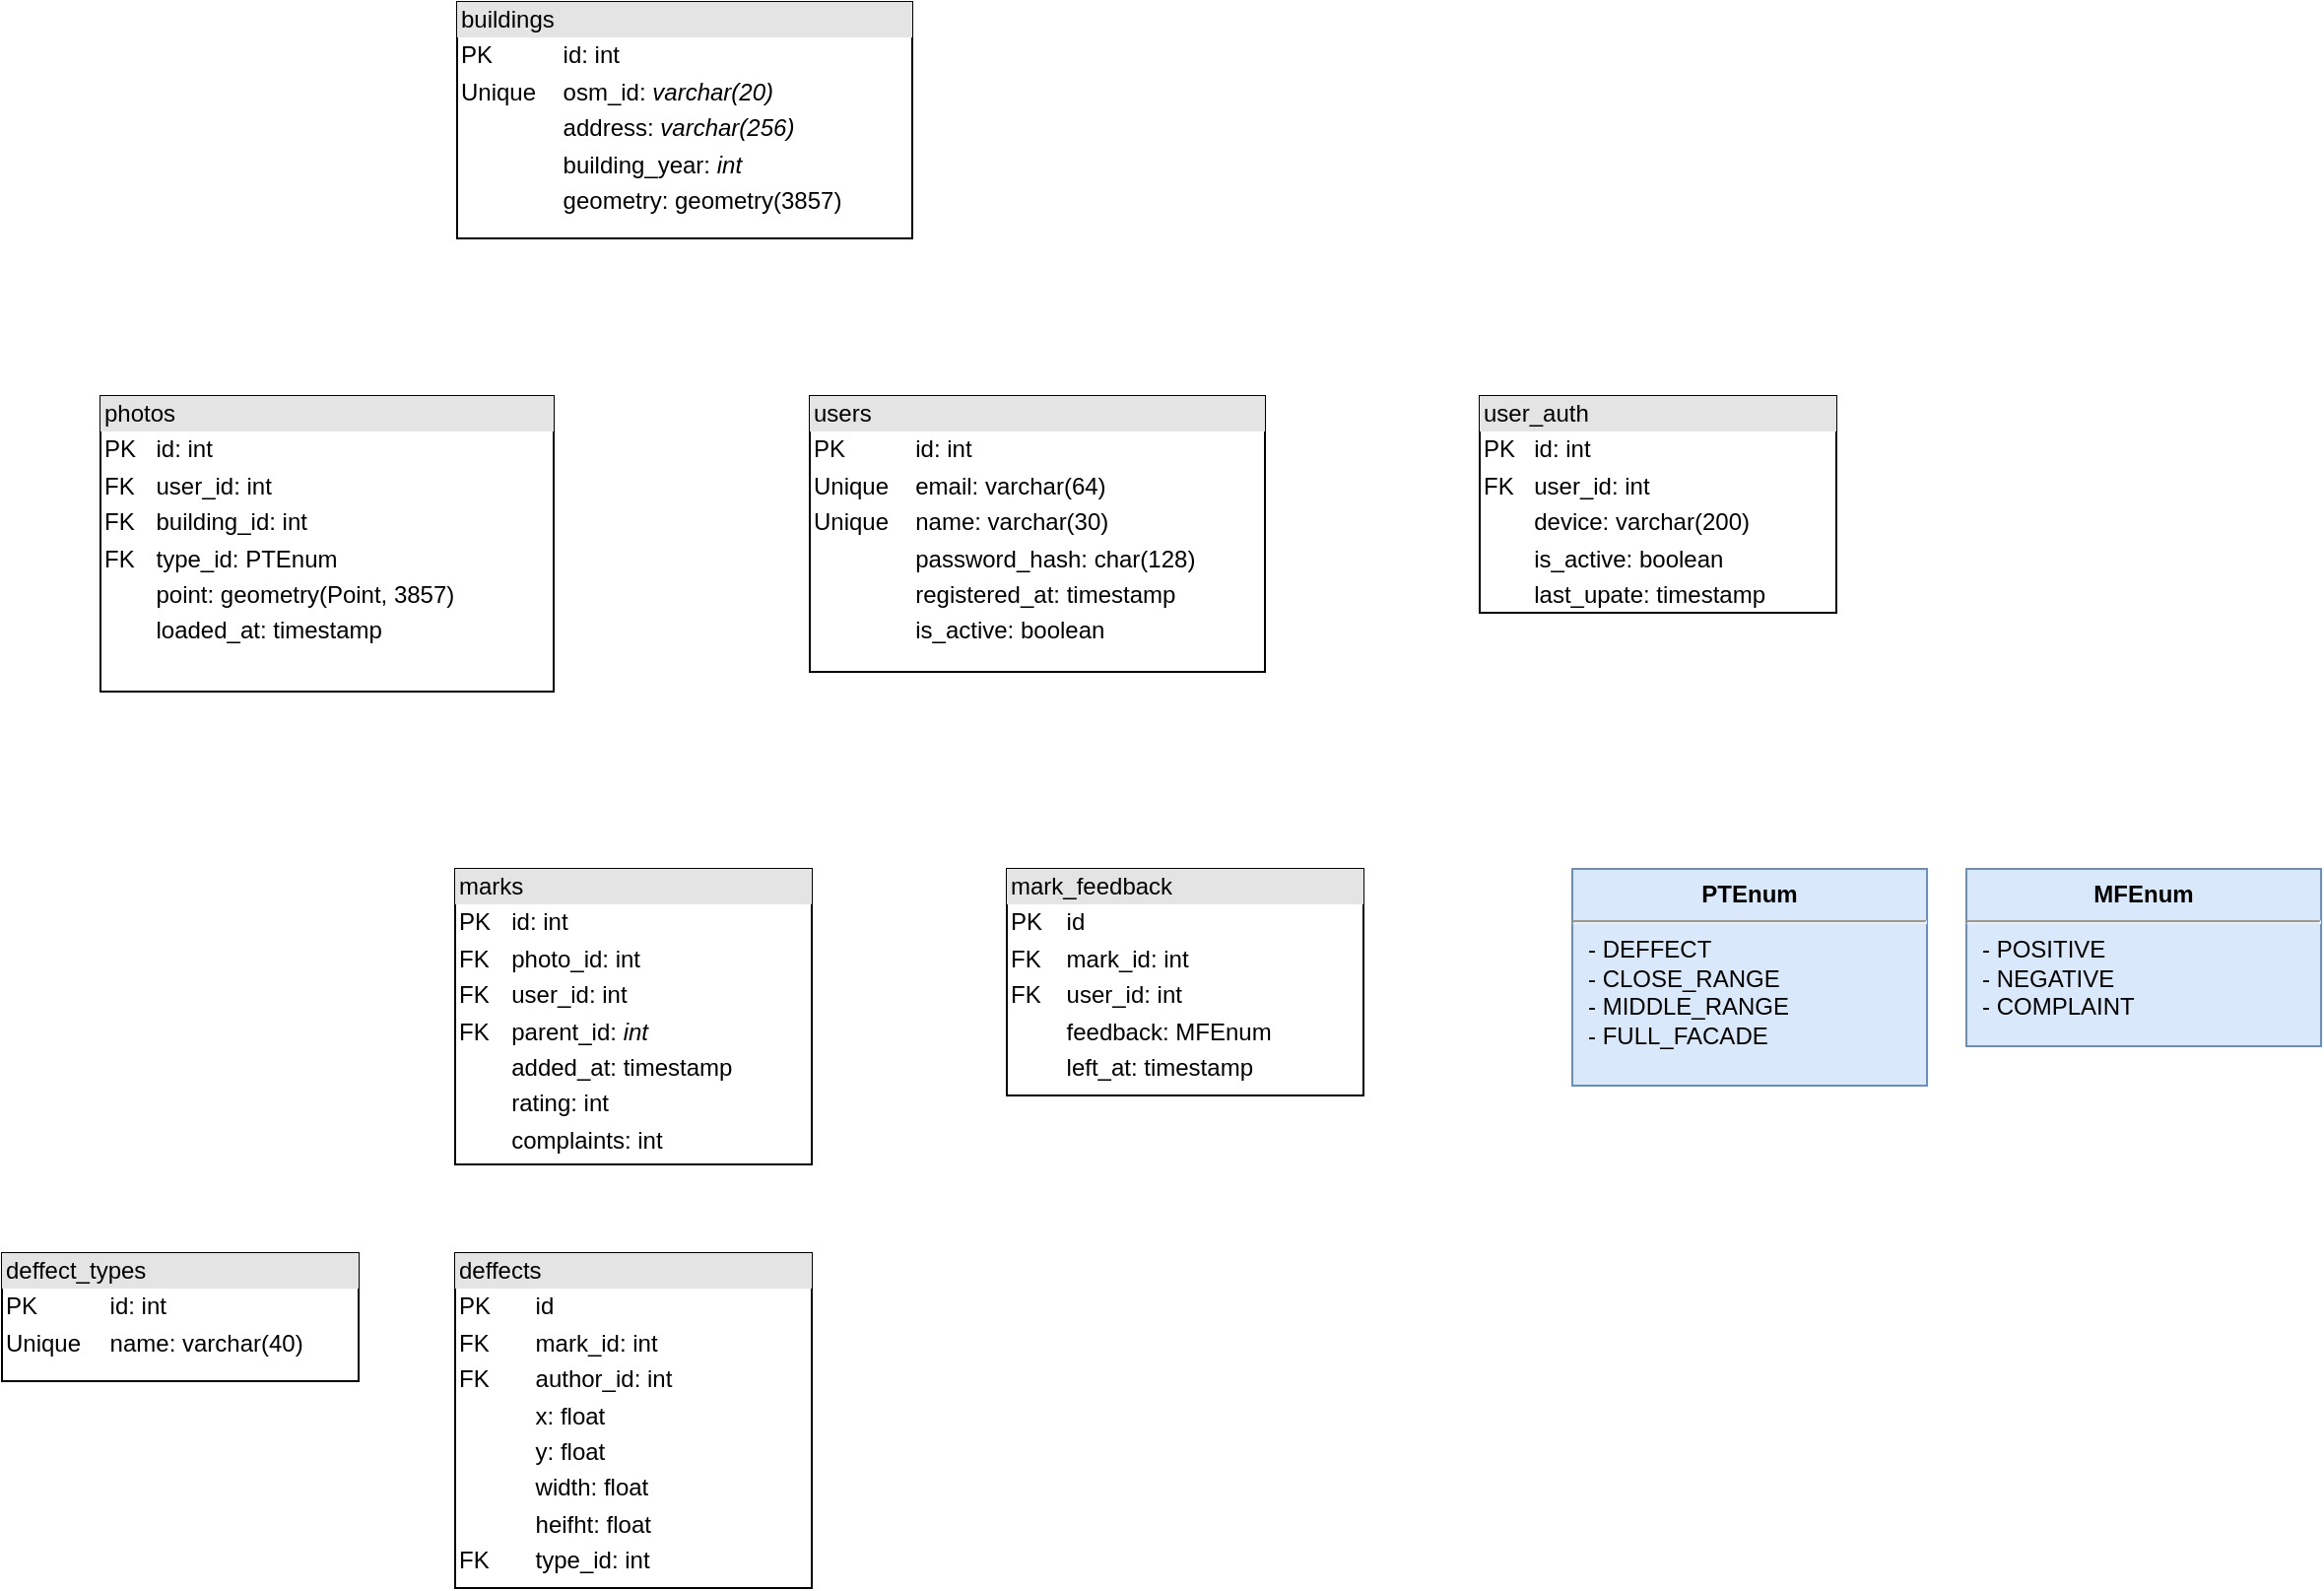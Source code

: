 <mxfile version="20.3.0" type="device"><diagram id="XPQuz5uALX01t993LkvH" name="database"><mxGraphModel dx="1422" dy="873" grid="1" gridSize="10" guides="1" tooltips="1" connect="1" arrows="1" fold="1" page="1" pageScale="1" pageWidth="827" pageHeight="1169" math="0" shadow="0"><root><mxCell id="0"/><mxCell id="1" parent="0"/><mxCell id="qNFIgm8YwUwvp63JHFky-1" value="&lt;div style=&quot;box-sizing: border-box ; width: 100% ; background: #e4e4e4 ; padding: 2px&quot;&gt;photos&lt;/div&gt;&lt;table style=&quot;width: 100% ; font-size: 1em&quot; cellpadding=&quot;2&quot; cellspacing=&quot;0&quot;&gt;&lt;tbody&gt;&lt;tr&gt;&lt;td&gt;PK&lt;/td&gt;&lt;td&gt;id: int&lt;/td&gt;&lt;/tr&gt;&lt;tr&gt;&lt;td&gt;FK&lt;/td&gt;&lt;td&gt;user_id: int&lt;/td&gt;&lt;/tr&gt;&lt;tr&gt;&lt;td&gt;FK&lt;/td&gt;&lt;td&gt;building_id: int&lt;/td&gt;&lt;/tr&gt;&lt;tr&gt;&lt;td&gt;FK&lt;/td&gt;&lt;td&gt;type_id: PTEnum&lt;/td&gt;&lt;/tr&gt;&lt;tr&gt;&lt;td&gt;&lt;br&gt;&lt;/td&gt;&lt;td&gt;point: geometry(Point, 3857)&lt;/td&gt;&lt;/tr&gt;&lt;tr&gt;&lt;td&gt;&lt;br&gt;&lt;/td&gt;&lt;td&gt;loaded_at: timestamp&lt;/td&gt;&lt;/tr&gt;&lt;/tbody&gt;&lt;/table&gt;" style="verticalAlign=top;align=left;overflow=fill;html=1;" parent="1" vertex="1"><mxGeometry x="60" y="200" width="230" height="150" as="geometry"/></mxCell><mxCell id="qNFIgm8YwUwvp63JHFky-2" value="&lt;div style=&quot;box-sizing: border-box ; width: 100% ; background: #e4e4e4 ; padding: 2px&quot;&gt;users&lt;/div&gt;&lt;table style=&quot;width: 100% ; font-size: 1em&quot; cellpadding=&quot;2&quot; cellspacing=&quot;0&quot;&gt;&lt;tbody&gt;&lt;tr&gt;&lt;td&gt;PK&lt;/td&gt;&lt;td&gt;id: int&lt;/td&gt;&lt;/tr&gt;&lt;tr&gt;&lt;td&gt;Unique&lt;/td&gt;&lt;td&gt;email: varchar(64)&lt;/td&gt;&lt;/tr&gt;&lt;tr&gt;&lt;td&gt;Unique&lt;/td&gt;&lt;td&gt;name: varchar(30)&lt;/td&gt;&lt;/tr&gt;&lt;tr&gt;&lt;td&gt;&lt;br&gt;&lt;/td&gt;&lt;td&gt;password_hash: char(128)&lt;/td&gt;&lt;/tr&gt;&lt;tr&gt;&lt;td&gt;&lt;br&gt;&lt;/td&gt;&lt;td&gt;registered_at: timestamp&lt;/td&gt;&lt;/tr&gt;&lt;tr&gt;&lt;td&gt;&lt;br&gt;&lt;/td&gt;&lt;td&gt;is_active: boolean&lt;/td&gt;&lt;/tr&gt;&lt;/tbody&gt;&lt;/table&gt;" style="verticalAlign=top;align=left;overflow=fill;html=1;" parent="1" vertex="1"><mxGeometry x="420" y="200" width="231" height="140" as="geometry"/></mxCell><mxCell id="qNFIgm8YwUwvp63JHFky-3" value="&lt;div style=&quot;box-sizing: border-box ; width: 100% ; background: #e4e4e4 ; padding: 2px&quot;&gt;deffects&lt;/div&gt;&lt;table style=&quot;width: 100% ; font-size: 1em&quot; cellpadding=&quot;2&quot; cellspacing=&quot;0&quot;&gt;&lt;tbody&gt;&lt;tr&gt;&lt;td&gt;PK&lt;/td&gt;&lt;td&gt;id&lt;/td&gt;&lt;/tr&gt;&lt;tr&gt;&lt;td&gt;FK&lt;/td&gt;&lt;td&gt;mark_id: int&lt;/td&gt;&lt;/tr&gt;&lt;tr&gt;&lt;td&gt;FK&lt;/td&gt;&lt;td&gt;author_id: int&lt;/td&gt;&lt;/tr&gt;&lt;tr&gt;&lt;td&gt;&lt;/td&gt;&lt;td&gt;x: float&lt;/td&gt;&lt;/tr&gt;&lt;tr&gt;&lt;td&gt;&lt;br&gt;&lt;/td&gt;&lt;td&gt;y: float&lt;/td&gt;&lt;/tr&gt;&lt;tr&gt;&lt;td&gt;&lt;br&gt;&lt;/td&gt;&lt;td&gt;width: float&lt;/td&gt;&lt;/tr&gt;&lt;tr&gt;&lt;td&gt;&lt;br&gt;&lt;/td&gt;&lt;td&gt;heifht: float&lt;/td&gt;&lt;/tr&gt;&lt;tr&gt;&lt;td&gt;FK&lt;/td&gt;&lt;td&gt;type_id: int&lt;br&gt;&lt;/td&gt;&lt;/tr&gt;&lt;/tbody&gt;&lt;/table&gt;" style="verticalAlign=top;align=left;overflow=fill;html=1;" parent="1" vertex="1"><mxGeometry x="240" y="635" width="181" height="170" as="geometry"/></mxCell><mxCell id="qNFIgm8YwUwvp63JHFky-4" value="&lt;div style=&quot;box-sizing: border-box ; width: 100% ; background: #e4e4e4 ; padding: 2px&quot;&gt;marks&lt;/div&gt;&lt;table style=&quot;width: 100% ; font-size: 1em&quot; cellpadding=&quot;2&quot; cellspacing=&quot;0&quot;&gt;&lt;tbody&gt;&lt;tr&gt;&lt;td&gt;PK&lt;/td&gt;&lt;td&gt;id: int&lt;/td&gt;&lt;/tr&gt;&lt;tr&gt;&lt;td&gt;FK&lt;/td&gt;&lt;td&gt;photo_id: int&lt;/td&gt;&lt;/tr&gt;&lt;tr&gt;&lt;td&gt;FK&lt;/td&gt;&lt;td&gt;user_id: int&lt;br&gt;&lt;/td&gt;&lt;/tr&gt;&lt;tr&gt;&lt;td&gt;FK&lt;/td&gt;&lt;td&gt;parent_id: &lt;i&gt;int&lt;/i&gt;&lt;/td&gt;&lt;/tr&gt;&lt;tr&gt;&lt;td&gt;&lt;br&gt;&lt;/td&gt;&lt;td&gt;added_at: timestamp&lt;/td&gt;&lt;/tr&gt;&lt;tr&gt;&lt;td&gt;&lt;br&gt;&lt;/td&gt;&lt;td&gt;rating: int&lt;/td&gt;&lt;/tr&gt;&lt;tr&gt;&lt;td&gt;&lt;br&gt;&lt;/td&gt;&lt;td&gt;complaints: int&lt;/td&gt;&lt;/tr&gt;&lt;/tbody&gt;&lt;/table&gt;" style="verticalAlign=top;align=left;overflow=fill;html=1;" parent="1" vertex="1"><mxGeometry x="240" y="440" width="181" height="150" as="geometry"/></mxCell><mxCell id="qNFIgm8YwUwvp63JHFky-5" value="&lt;div style=&quot;box-sizing: border-box ; width: 100% ; background: #e4e4e4 ; padding: 2px&quot;&gt;mark_feedback&lt;/div&gt;&lt;table style=&quot;width: 100% ; font-size: 1em&quot; cellpadding=&quot;2&quot; cellspacing=&quot;0&quot;&gt;&lt;tbody&gt;&lt;tr&gt;&lt;td&gt;PK&lt;/td&gt;&lt;td&gt;id&lt;/td&gt;&lt;/tr&gt;&lt;tr&gt;&lt;td&gt;FK&lt;/td&gt;&lt;td&gt;mark_id: int&lt;/td&gt;&lt;/tr&gt;&lt;tr&gt;&lt;td&gt;FK&lt;/td&gt;&lt;td&gt;user_id: int&lt;/td&gt;&lt;/tr&gt;&lt;tr&gt;&lt;td&gt;&lt;br&gt;&lt;/td&gt;&lt;td&gt;feedback: MFEnum&lt;/td&gt;&lt;/tr&gt;&lt;tr&gt;&lt;td&gt;&lt;br&gt;&lt;/td&gt;&lt;td&gt;left_at: timestamp&lt;/td&gt;&lt;/tr&gt;&lt;/tbody&gt;&lt;/table&gt;" style="verticalAlign=top;align=left;overflow=fill;html=1;" parent="1" vertex="1"><mxGeometry x="520" y="440" width="181" height="115" as="geometry"/></mxCell><mxCell id="qNFIgm8YwUwvp63JHFky-6" value="&lt;div style=&quot;box-sizing: border-box ; width: 100% ; background: #e4e4e4 ; padding: 2px&quot;&gt;user_auth&lt;/div&gt;&lt;table style=&quot;width: 100% ; font-size: 1em&quot; cellpadding=&quot;2&quot; cellspacing=&quot;0&quot;&gt;&lt;tbody&gt;&lt;tr&gt;&lt;td&gt;PK&lt;/td&gt;&lt;td&gt;id: int&lt;/td&gt;&lt;/tr&gt;&lt;tr&gt;&lt;td&gt;FK&lt;/td&gt;&lt;td&gt;user_id: int&lt;/td&gt;&lt;/tr&gt;&lt;tr&gt;&lt;td&gt;&lt;/td&gt;&lt;td&gt;device: varchar(200)&lt;/td&gt;&lt;/tr&gt;&lt;tr&gt;&lt;td&gt;&lt;br&gt;&lt;/td&gt;&lt;td&gt;is_active: boolean&lt;/td&gt;&lt;/tr&gt;&lt;tr&gt;&lt;td&gt;&lt;br&gt;&lt;/td&gt;&lt;td&gt;last_upate: timestamp&lt;/td&gt;&lt;/tr&gt;&lt;/tbody&gt;&lt;/table&gt;" style="verticalAlign=top;align=left;overflow=fill;html=1;" parent="1" vertex="1"><mxGeometry x="760" y="200" width="181" height="110" as="geometry"/></mxCell><mxCell id="qNFIgm8YwUwvp63JHFky-7" value="&lt;div style=&quot;box-sizing: border-box ; width: 100% ; background: #e4e4e4 ; padding: 2px&quot;&gt;deffect_types&lt;/div&gt;&lt;table style=&quot;width: 100% ; font-size: 1em&quot; cellpadding=&quot;2&quot; cellspacing=&quot;0&quot;&gt;&lt;tbody&gt;&lt;tr&gt;&lt;td&gt;PK&lt;/td&gt;&lt;td&gt;id: int&lt;/td&gt;&lt;/tr&gt;&lt;tr&gt;&lt;td&gt;Unique&lt;/td&gt;&lt;td&gt;name: varchar(40)&lt;/td&gt;&lt;/tr&gt;&lt;/tbody&gt;&lt;/table&gt;" style="verticalAlign=top;align=left;overflow=fill;html=1;" parent="1" vertex="1"><mxGeometry x="10" y="635" width="181" height="65" as="geometry"/></mxCell><mxCell id="qNFIgm8YwUwvp63JHFky-8" value="&lt;p style=&quot;margin: 0px ; margin-top: 6px ; text-align: center&quot;&gt;&lt;b&gt;PTEnum&lt;/b&gt;&lt;/p&gt;&lt;hr&gt;&lt;p style=&quot;margin: 0px ; margin-left: 8px&quot;&gt;- DEFFECT&lt;/p&gt;&lt;p style=&quot;margin: 0px ; margin-left: 8px&quot;&gt;- CLOSE_RANGE&lt;br&gt;- MIDDLE_RANGE&lt;/p&gt;&lt;p style=&quot;margin: 0px ; margin-left: 8px&quot;&gt;- FULL_FACADE&lt;/p&gt;" style="align=left;overflow=fill;html=1;dropTarget=0;fillColor=#dae8fc;strokeColor=#6c8ebf;" parent="1" vertex="1"><mxGeometry x="807" y="440" width="180" height="110" as="geometry"/></mxCell><mxCell id="qNFIgm8YwUwvp63JHFky-10" value="&lt;p style=&quot;margin: 0px ; margin-top: 6px ; text-align: center&quot;&gt;&lt;b&gt;MFEnum&lt;/b&gt;&lt;/p&gt;&lt;hr&gt;&lt;p style=&quot;margin: 0px ; margin-left: 8px&quot;&gt;- POSITIVE&lt;/p&gt;&lt;p style=&quot;margin: 0px ; margin-left: 8px&quot;&gt;- NEGATIVE&lt;br&gt;- COMPLAINT&lt;br&gt;&lt;/p&gt;" style="align=left;overflow=fill;html=1;dropTarget=0;fillColor=#dae8fc;strokeColor=#6c8ebf;" parent="1" vertex="1"><mxGeometry x="1007" y="440" width="180" height="90" as="geometry"/></mxCell><mxCell id="qNFIgm8YwUwvp63JHFky-11" value="&lt;div style=&quot;box-sizing: border-box ; width: 100% ; background: #e4e4e4 ; padding: 2px&quot;&gt;buildings&lt;/div&gt;&lt;table style=&quot;width: 100% ; font-size: 1em&quot; cellpadding=&quot;2&quot; cellspacing=&quot;0&quot;&gt;&lt;tbody&gt;&lt;tr&gt;&lt;td&gt;PK&lt;/td&gt;&lt;td&gt;id: int&lt;/td&gt;&lt;/tr&gt;&lt;tr&gt;&lt;td&gt;Unique&lt;/td&gt;&lt;td&gt;osm_id: &lt;i&gt;varchar(20)&lt;/i&gt;&lt;/td&gt;&lt;/tr&gt;&lt;tr&gt;&lt;td&gt;&lt;br&gt;&lt;/td&gt;&lt;td&gt;address: &lt;i&gt;varchar(256)&lt;/i&gt;&lt;/td&gt;&lt;/tr&gt;&lt;tr&gt;&lt;td&gt;&lt;br&gt;&lt;/td&gt;&lt;td&gt;building_year: &lt;i&gt;int&lt;/i&gt;&lt;/td&gt;&lt;/tr&gt;&lt;tr&gt;&lt;td&gt;&lt;br&gt;&lt;/td&gt;&lt;td&gt;geometry: geometry(3857)&lt;/td&gt;&lt;/tr&gt;&lt;/tbody&gt;&lt;/table&gt;" style="verticalAlign=top;align=left;overflow=fill;html=1;" parent="1" vertex="1"><mxGeometry x="241" width="231" height="120" as="geometry"/></mxCell></root></mxGraphModel></diagram></mxfile>